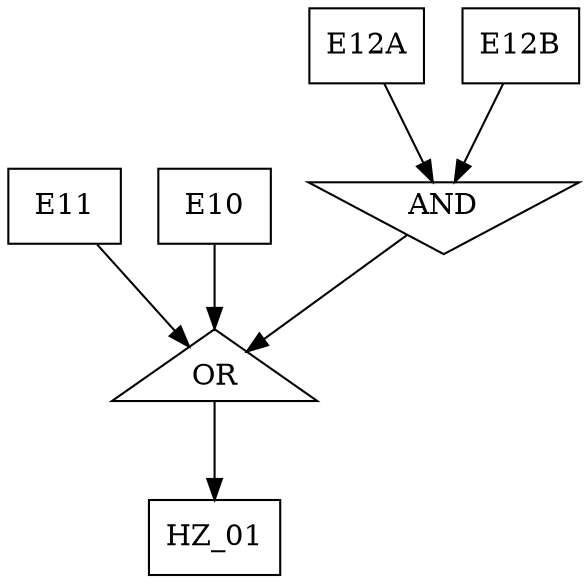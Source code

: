 digraph G1{
    "q0qpfPP1tsVZHwIgW9Ie-36" [label="HZ_01", shape="box"];
    "q0qpfPP1tsVZHwIgW9Ie-61" [label="OR", shape="triangle"];
    "q0qpfPP1tsVZHwIgW9Ie-38" [label="E11", shape="box"];
    "q0qpfPP1tsVZHwIgW9Ie-66" [label="E10", shape="box"];
    "q0qpfPP1tsVZHwIgW9Ie-194" [label="AND", shape="invtriangle"];
    "q0qpfPP1tsVZHwIgW9Ie-191" [label="E12A", shape="box"];
    "q0qpfPP1tsVZHwIgW9Ie-193" [label="E12B", shape="box"];
    "q0qpfPP1tsVZHwIgW9Ie-61" -> "q0qpfPP1tsVZHwIgW9Ie-36";
    "q0qpfPP1tsVZHwIgW9Ie-66" -> "q0qpfPP1tsVZHwIgW9Ie-61";
    "q0qpfPP1tsVZHwIgW9Ie-191" -> "q0qpfPP1tsVZHwIgW9Ie-194";
    "q0qpfPP1tsVZHwIgW9Ie-38" -> "q0qpfPP1tsVZHwIgW9Ie-61";
    "q0qpfPP1tsVZHwIgW9Ie-194" -> "q0qpfPP1tsVZHwIgW9Ie-61";
    "q0qpfPP1tsVZHwIgW9Ie-193" -> "q0qpfPP1tsVZHwIgW9Ie-194";
}
